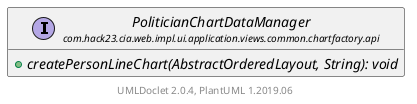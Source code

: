 @startuml
    set namespaceSeparator none
    hide empty fields
    hide empty methods

    interface "<size:14>PoliticianChartDataManager\n<size:10>com.hack23.cia.web.impl.ui.application.views.common.chartfactory.api" as com.hack23.cia.web.impl.ui.application.views.common.chartfactory.api.PoliticianChartDataManager [[PoliticianChartDataManager.html]] {
        {abstract} +createPersonLineChart(AbstractOrderedLayout, String): void
    }

    center footer UMLDoclet 2.0.4, PlantUML 1.2019.06
@enduml

